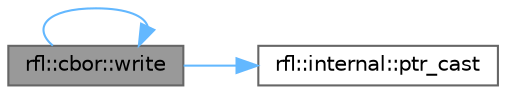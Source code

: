 digraph "rfl::cbor::write"
{
 // LATEX_PDF_SIZE
  bgcolor="transparent";
  edge [fontname=Helvetica,fontsize=10,labelfontname=Helvetica,labelfontsize=10];
  node [fontname=Helvetica,fontsize=10,shape=box,height=0.2,width=0.4];
  rankdir="LR";
  Node1 [id="Node000001",label="rfl::cbor::write",height=0.2,width=0.4,color="gray40", fillcolor="grey60", style="filled", fontcolor="black",tooltip="Returns CBOR bytes."];
  Node1 -> Node2 [id="edge3_Node000001_Node000002",color="steelblue1",style="solid",tooltip=" "];
  Node2 [id="Node000002",label="rfl::internal::ptr_cast",height=0.2,width=0.4,color="grey40", fillcolor="white", style="filled",URL="$namespacerfl_1_1internal.html#a0e3f14355090a86bc6064dff6368347b",tooltip=" "];
  Node1 -> Node1 [id="edge4_Node000001_Node000001",color="steelblue1",style="solid",tooltip=" "];
}
